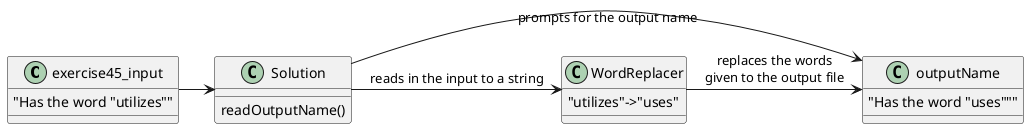 @startuml
'https://plantuml.com/sequence-diagram

class exercise45_input {
    "Has the word "utilizes""
}

class Solution {
    readOutputName()
}

class WordReplacer {
    "utilizes"->"uses"
}

class outputName {
    "Has the word "uses"""
}

exercise45_input->Solution
Solution->WordReplacer: reads in the input to a string
Solution->outputName: prompts for the output name
WordReplacer->outputName: replaces the words\ngiven to the output file

@enduml